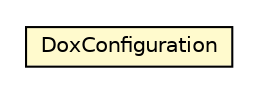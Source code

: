 #!/usr/local/bin/dot
#
# Class diagram 
# Generated by UMLGraph version R5_6-24-gf6e263 (http://www.umlgraph.org/)
#

digraph G {
	edge [fontname="Helvetica",fontsize=10,labelfontname="Helvetica",labelfontsize=10];
	node [fontname="Helvetica",fontsize=10,shape=plaintext];
	nodesep=0.25;
	ranksep=0.5;
	// net.trajano.doxdb.jdbc.DoxConfiguration
	c195 [label=<<table title="net.trajano.doxdb.jdbc.DoxConfiguration" border="0" cellborder="1" cellspacing="0" cellpadding="2" port="p" bgcolor="lemonChiffon" href="./DoxConfiguration.html">
		<tr><td><table border="0" cellspacing="0" cellpadding="1">
<tr><td align="center" balign="center"> DoxConfiguration </td></tr>
		</table></td></tr>
		</table>>, URL="./DoxConfiguration.html", fontname="Helvetica", fontcolor="black", fontsize=10.0];
}

